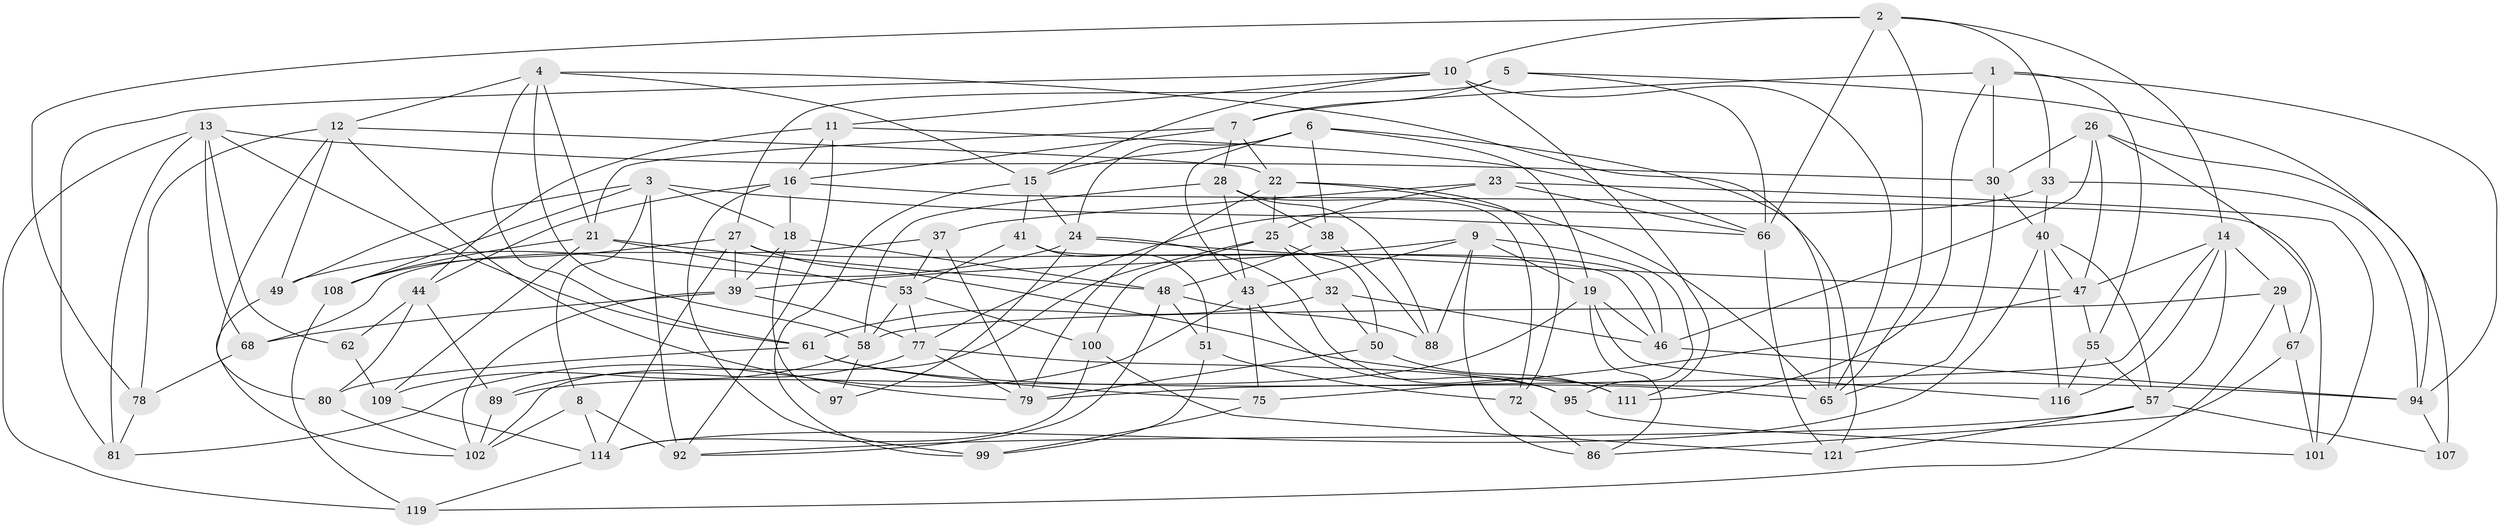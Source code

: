 // original degree distribution, {4: 1.0}
// Generated by graph-tools (version 1.1) at 2025/11/02/27/25 16:11:47]
// undirected, 79 vertices, 196 edges
graph export_dot {
graph [start="1"]
  node [color=gray90,style=filled];
  1 [super="+52"];
  2 [super="+60"];
  3 [super="+70"];
  4 [super="+17"];
  5;
  6 [super="+106"];
  7 [super="+20"];
  8;
  9 [super="+98"];
  10 [super="+36"];
  11 [super="+74"];
  12 [super="+104"];
  13 [super="+64"];
  14 [super="+45"];
  15 [super="+54"];
  16 [super="+73"];
  18 [super="+91"];
  19 [super="+31"];
  21 [super="+42"];
  22 [super="+34"];
  23;
  24 [super="+120"];
  25 [super="+35"];
  26 [super="+96"];
  27 [super="+90"];
  28 [super="+83"];
  29;
  30 [super="+84"];
  32;
  33;
  37;
  38;
  39 [super="+76"];
  40 [super="+115"];
  41;
  43 [super="+87"];
  44 [super="+85"];
  46 [super="+56"];
  47 [super="+69"];
  48 [super="+117"];
  49;
  50;
  51;
  53 [super="+59"];
  55;
  57 [super="+63"];
  58 [super="+71"];
  61 [super="+112"];
  62;
  65 [super="+105"];
  66 [super="+103"];
  67;
  68;
  72;
  75;
  77 [super="+113"];
  78;
  79 [super="+82"];
  80;
  81;
  86;
  88;
  89;
  92 [super="+93"];
  94 [super="+118"];
  95;
  97;
  99;
  100;
  101;
  102 [super="+110"];
  107;
  108;
  109;
  111;
  114 [super="+122"];
  116;
  119;
  121;
  1 -- 111;
  1 -- 55;
  1 -- 94;
  1 -- 7;
  1 -- 30 [weight=2];
  2 -- 10;
  2 -- 66;
  2 -- 33;
  2 -- 65;
  2 -- 78;
  2 -- 14;
  3 -- 8;
  3 -- 49;
  3 -- 18;
  3 -- 66;
  3 -- 108;
  3 -- 92;
  4 -- 65;
  4 -- 58;
  4 -- 21;
  4 -- 12;
  4 -- 15;
  4 -- 61;
  5 -- 27;
  5 -- 7;
  5 -- 94;
  5 -- 66;
  6 -- 43;
  6 -- 15;
  6 -- 24;
  6 -- 121;
  6 -- 38;
  6 -- 19;
  7 -- 16;
  7 -- 21;
  7 -- 28;
  7 -- 22;
  8 -- 102;
  8 -- 114;
  8 -- 92;
  9 -- 86;
  9 -- 88;
  9 -- 95;
  9 -- 39;
  9 -- 19;
  9 -- 43;
  10 -- 65;
  10 -- 81;
  10 -- 11;
  10 -- 111;
  10 -- 15;
  11 -- 44;
  11 -- 92 [weight=2];
  11 -- 16;
  11 -- 66;
  12 -- 80;
  12 -- 78;
  12 -- 49;
  12 -- 22;
  12 -- 79;
  13 -- 119;
  13 -- 61;
  13 -- 62;
  13 -- 81;
  13 -- 68;
  13 -- 30;
  14 -- 116;
  14 -- 47;
  14 -- 29;
  14 -- 79;
  14 -- 57;
  15 -- 24;
  15 -- 41;
  15 -- 99;
  16 -- 99;
  16 -- 44;
  16 -- 18;
  16 -- 101;
  18 -- 97 [weight=2];
  18 -- 48;
  18 -- 39;
  19 -- 116;
  19 -- 89;
  19 -- 46;
  19 -- 86;
  21 -- 48;
  21 -- 53;
  21 -- 109;
  21 -- 108;
  22 -- 25;
  22 -- 72;
  22 -- 65;
  22 -- 79;
  23 -- 37;
  23 -- 101;
  23 -- 66;
  23 -- 25;
  24 -- 47;
  24 -- 49;
  24 -- 97;
  24 -- 111;
  25 -- 32;
  25 -- 50;
  25 -- 100;
  25 -- 102;
  26 -- 107 [weight=2];
  26 -- 67;
  26 -- 46;
  26 -- 47;
  26 -- 30;
  27 -- 108;
  27 -- 94;
  27 -- 114;
  27 -- 46;
  27 -- 39;
  28 -- 38;
  28 -- 88;
  28 -- 72;
  28 -- 58;
  28 -- 43;
  29 -- 67;
  29 -- 119;
  29 -- 58;
  30 -- 40;
  30 -- 65;
  32 -- 50;
  32 -- 61;
  32 -- 46;
  33 -- 94;
  33 -- 77;
  33 -- 40;
  37 -- 79;
  37 -- 68;
  37 -- 53;
  38 -- 88;
  38 -- 48;
  39 -- 102;
  39 -- 68;
  39 -- 77;
  40 -- 116;
  40 -- 114;
  40 -- 47;
  40 -- 57;
  41 -- 53;
  41 -- 46;
  41 -- 51;
  43 -- 75;
  43 -- 81;
  43 -- 95;
  44 -- 62 [weight=2];
  44 -- 80;
  44 -- 89;
  46 -- 94;
  47 -- 75;
  47 -- 55;
  48 -- 88;
  48 -- 51;
  48 -- 92;
  49 -- 102;
  50 -- 111;
  50 -- 79;
  51 -- 72;
  51 -- 99;
  53 -- 100;
  53 -- 58;
  53 -- 77;
  55 -- 57;
  55 -- 116;
  57 -- 92;
  57 -- 107;
  57 -- 121;
  58 -- 97;
  58 -- 109;
  61 -- 80;
  61 -- 65;
  61 -- 75;
  62 -- 109;
  66 -- 121;
  67 -- 101;
  67 -- 86;
  68 -- 78;
  72 -- 86;
  75 -- 99;
  77 -- 79;
  77 -- 89;
  77 -- 95;
  78 -- 81;
  80 -- 102;
  89 -- 102;
  94 -- 107;
  95 -- 101;
  100 -- 114;
  100 -- 121;
  108 -- 119;
  109 -- 114;
  114 -- 119;
}
